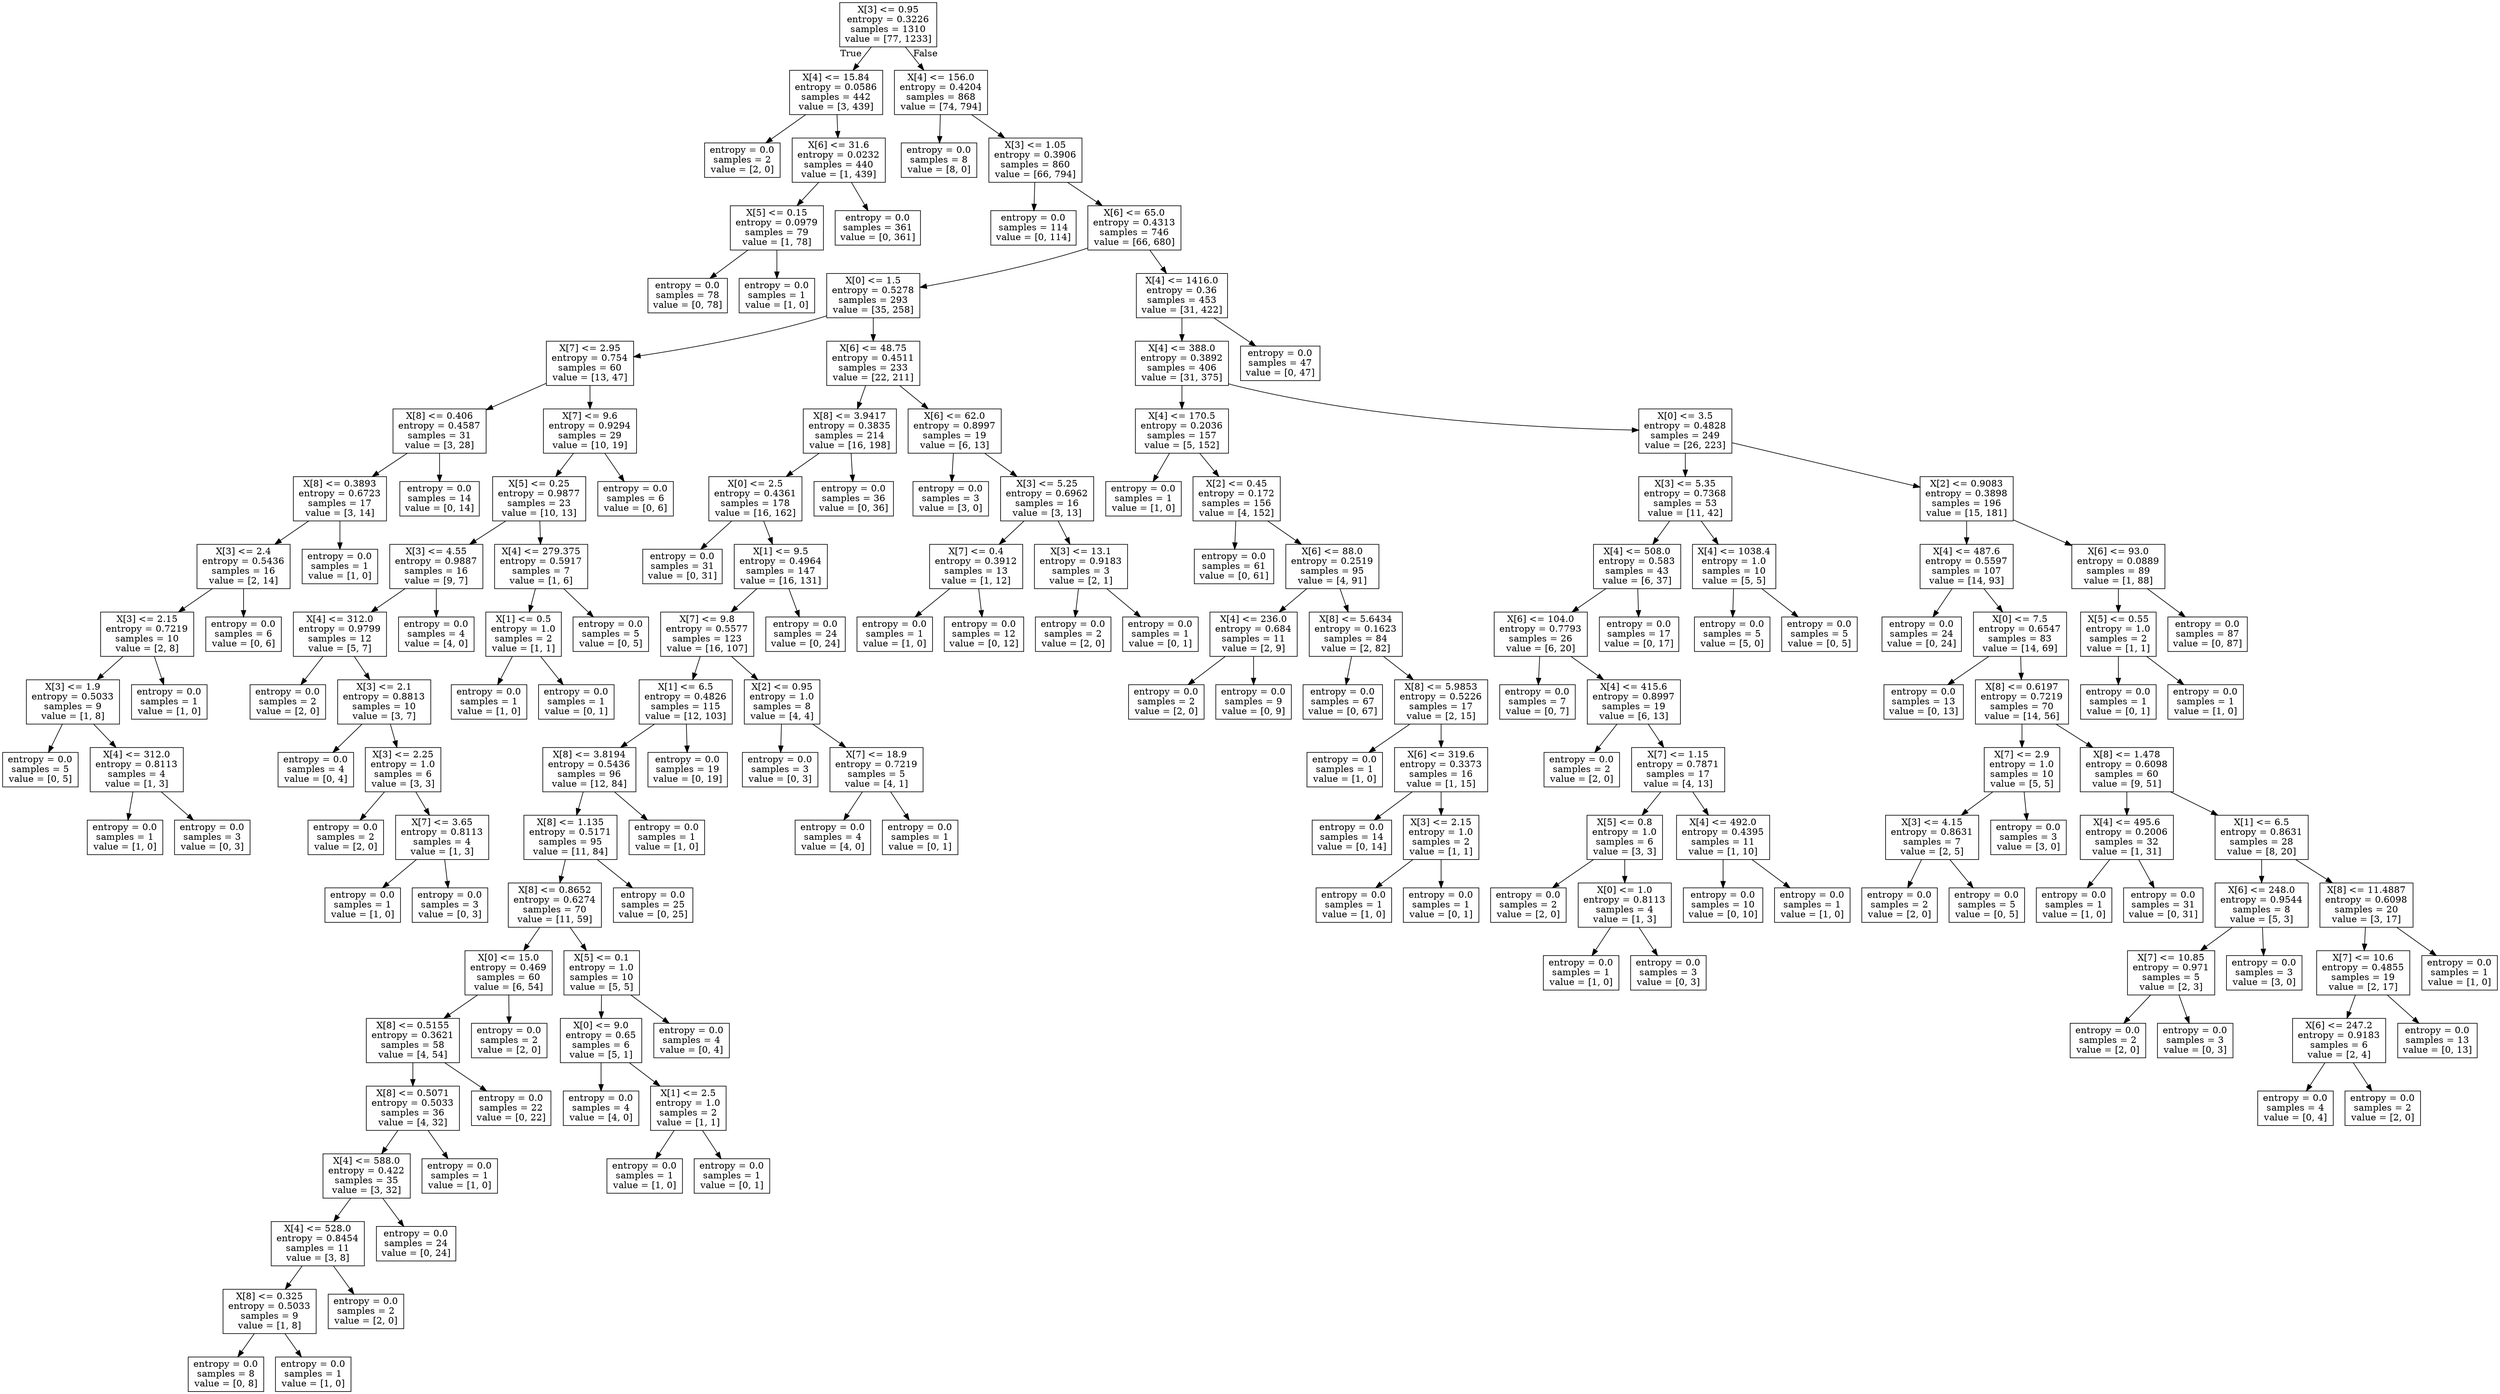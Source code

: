 digraph Tree {
node [shape=box] ;
0 [label="X[3] <= 0.95\nentropy = 0.3226\nsamples = 1310\nvalue = [77, 1233]"] ;
1 [label="X[4] <= 15.84\nentropy = 0.0586\nsamples = 442\nvalue = [3, 439]"] ;
0 -> 1 [labeldistance=2.5, labelangle=45, headlabel="True"] ;
2 [label="entropy = 0.0\nsamples = 2\nvalue = [2, 0]"] ;
1 -> 2 ;
3 [label="X[6] <= 31.6\nentropy = 0.0232\nsamples = 440\nvalue = [1, 439]"] ;
1 -> 3 ;
4 [label="X[5] <= 0.15\nentropy = 0.0979\nsamples = 79\nvalue = [1, 78]"] ;
3 -> 4 ;
5 [label="entropy = 0.0\nsamples = 78\nvalue = [0, 78]"] ;
4 -> 5 ;
6 [label="entropy = 0.0\nsamples = 1\nvalue = [1, 0]"] ;
4 -> 6 ;
7 [label="entropy = 0.0\nsamples = 361\nvalue = [0, 361]"] ;
3 -> 7 ;
8 [label="X[4] <= 156.0\nentropy = 0.4204\nsamples = 868\nvalue = [74, 794]"] ;
0 -> 8 [labeldistance=2.5, labelangle=-45, headlabel="False"] ;
9 [label="entropy = 0.0\nsamples = 8\nvalue = [8, 0]"] ;
8 -> 9 ;
10 [label="X[3] <= 1.05\nentropy = 0.3906\nsamples = 860\nvalue = [66, 794]"] ;
8 -> 10 ;
11 [label="entropy = 0.0\nsamples = 114\nvalue = [0, 114]"] ;
10 -> 11 ;
12 [label="X[6] <= 65.0\nentropy = 0.4313\nsamples = 746\nvalue = [66, 680]"] ;
10 -> 12 ;
13 [label="X[0] <= 1.5\nentropy = 0.5278\nsamples = 293\nvalue = [35, 258]"] ;
12 -> 13 ;
14 [label="X[7] <= 2.95\nentropy = 0.754\nsamples = 60\nvalue = [13, 47]"] ;
13 -> 14 ;
15 [label="X[8] <= 0.406\nentropy = 0.4587\nsamples = 31\nvalue = [3, 28]"] ;
14 -> 15 ;
16 [label="X[8] <= 0.3893\nentropy = 0.6723\nsamples = 17\nvalue = [3, 14]"] ;
15 -> 16 ;
17 [label="X[3] <= 2.4\nentropy = 0.5436\nsamples = 16\nvalue = [2, 14]"] ;
16 -> 17 ;
18 [label="X[3] <= 2.15\nentropy = 0.7219\nsamples = 10\nvalue = [2, 8]"] ;
17 -> 18 ;
19 [label="X[3] <= 1.9\nentropy = 0.5033\nsamples = 9\nvalue = [1, 8]"] ;
18 -> 19 ;
20 [label="entropy = 0.0\nsamples = 5\nvalue = [0, 5]"] ;
19 -> 20 ;
21 [label="X[4] <= 312.0\nentropy = 0.8113\nsamples = 4\nvalue = [1, 3]"] ;
19 -> 21 ;
22 [label="entropy = 0.0\nsamples = 1\nvalue = [1, 0]"] ;
21 -> 22 ;
23 [label="entropy = 0.0\nsamples = 3\nvalue = [0, 3]"] ;
21 -> 23 ;
24 [label="entropy = 0.0\nsamples = 1\nvalue = [1, 0]"] ;
18 -> 24 ;
25 [label="entropy = 0.0\nsamples = 6\nvalue = [0, 6]"] ;
17 -> 25 ;
26 [label="entropy = 0.0\nsamples = 1\nvalue = [1, 0]"] ;
16 -> 26 ;
27 [label="entropy = 0.0\nsamples = 14\nvalue = [0, 14]"] ;
15 -> 27 ;
28 [label="X[7] <= 9.6\nentropy = 0.9294\nsamples = 29\nvalue = [10, 19]"] ;
14 -> 28 ;
29 [label="X[5] <= 0.25\nentropy = 0.9877\nsamples = 23\nvalue = [10, 13]"] ;
28 -> 29 ;
30 [label="X[3] <= 4.55\nentropy = 0.9887\nsamples = 16\nvalue = [9, 7]"] ;
29 -> 30 ;
31 [label="X[4] <= 312.0\nentropy = 0.9799\nsamples = 12\nvalue = [5, 7]"] ;
30 -> 31 ;
32 [label="entropy = 0.0\nsamples = 2\nvalue = [2, 0]"] ;
31 -> 32 ;
33 [label="X[3] <= 2.1\nentropy = 0.8813\nsamples = 10\nvalue = [3, 7]"] ;
31 -> 33 ;
34 [label="entropy = 0.0\nsamples = 4\nvalue = [0, 4]"] ;
33 -> 34 ;
35 [label="X[3] <= 2.25\nentropy = 1.0\nsamples = 6\nvalue = [3, 3]"] ;
33 -> 35 ;
36 [label="entropy = 0.0\nsamples = 2\nvalue = [2, 0]"] ;
35 -> 36 ;
37 [label="X[7] <= 3.65\nentropy = 0.8113\nsamples = 4\nvalue = [1, 3]"] ;
35 -> 37 ;
38 [label="entropy = 0.0\nsamples = 1\nvalue = [1, 0]"] ;
37 -> 38 ;
39 [label="entropy = 0.0\nsamples = 3\nvalue = [0, 3]"] ;
37 -> 39 ;
40 [label="entropy = 0.0\nsamples = 4\nvalue = [4, 0]"] ;
30 -> 40 ;
41 [label="X[4] <= 279.375\nentropy = 0.5917\nsamples = 7\nvalue = [1, 6]"] ;
29 -> 41 ;
42 [label="X[1] <= 0.5\nentropy = 1.0\nsamples = 2\nvalue = [1, 1]"] ;
41 -> 42 ;
43 [label="entropy = 0.0\nsamples = 1\nvalue = [1, 0]"] ;
42 -> 43 ;
44 [label="entropy = 0.0\nsamples = 1\nvalue = [0, 1]"] ;
42 -> 44 ;
45 [label="entropy = 0.0\nsamples = 5\nvalue = [0, 5]"] ;
41 -> 45 ;
46 [label="entropy = 0.0\nsamples = 6\nvalue = [0, 6]"] ;
28 -> 46 ;
47 [label="X[6] <= 48.75\nentropy = 0.4511\nsamples = 233\nvalue = [22, 211]"] ;
13 -> 47 ;
48 [label="X[8] <= 3.9417\nentropy = 0.3835\nsamples = 214\nvalue = [16, 198]"] ;
47 -> 48 ;
49 [label="X[0] <= 2.5\nentropy = 0.4361\nsamples = 178\nvalue = [16, 162]"] ;
48 -> 49 ;
50 [label="entropy = 0.0\nsamples = 31\nvalue = [0, 31]"] ;
49 -> 50 ;
51 [label="X[1] <= 9.5\nentropy = 0.4964\nsamples = 147\nvalue = [16, 131]"] ;
49 -> 51 ;
52 [label="X[7] <= 9.8\nentropy = 0.5577\nsamples = 123\nvalue = [16, 107]"] ;
51 -> 52 ;
53 [label="X[1] <= 6.5\nentropy = 0.4826\nsamples = 115\nvalue = [12, 103]"] ;
52 -> 53 ;
54 [label="X[8] <= 3.8194\nentropy = 0.5436\nsamples = 96\nvalue = [12, 84]"] ;
53 -> 54 ;
55 [label="X[8] <= 1.135\nentropy = 0.5171\nsamples = 95\nvalue = [11, 84]"] ;
54 -> 55 ;
56 [label="X[8] <= 0.8652\nentropy = 0.6274\nsamples = 70\nvalue = [11, 59]"] ;
55 -> 56 ;
57 [label="X[0] <= 15.0\nentropy = 0.469\nsamples = 60\nvalue = [6, 54]"] ;
56 -> 57 ;
58 [label="X[8] <= 0.5155\nentropy = 0.3621\nsamples = 58\nvalue = [4, 54]"] ;
57 -> 58 ;
59 [label="X[8] <= 0.5071\nentropy = 0.5033\nsamples = 36\nvalue = [4, 32]"] ;
58 -> 59 ;
60 [label="X[4] <= 588.0\nentropy = 0.422\nsamples = 35\nvalue = [3, 32]"] ;
59 -> 60 ;
61 [label="X[4] <= 528.0\nentropy = 0.8454\nsamples = 11\nvalue = [3, 8]"] ;
60 -> 61 ;
62 [label="X[8] <= 0.325\nentropy = 0.5033\nsamples = 9\nvalue = [1, 8]"] ;
61 -> 62 ;
63 [label="entropy = 0.0\nsamples = 8\nvalue = [0, 8]"] ;
62 -> 63 ;
64 [label="entropy = 0.0\nsamples = 1\nvalue = [1, 0]"] ;
62 -> 64 ;
65 [label="entropy = 0.0\nsamples = 2\nvalue = [2, 0]"] ;
61 -> 65 ;
66 [label="entropy = 0.0\nsamples = 24\nvalue = [0, 24]"] ;
60 -> 66 ;
67 [label="entropy = 0.0\nsamples = 1\nvalue = [1, 0]"] ;
59 -> 67 ;
68 [label="entropy = 0.0\nsamples = 22\nvalue = [0, 22]"] ;
58 -> 68 ;
69 [label="entropy = 0.0\nsamples = 2\nvalue = [2, 0]"] ;
57 -> 69 ;
70 [label="X[5] <= 0.1\nentropy = 1.0\nsamples = 10\nvalue = [5, 5]"] ;
56 -> 70 ;
71 [label="X[0] <= 9.0\nentropy = 0.65\nsamples = 6\nvalue = [5, 1]"] ;
70 -> 71 ;
72 [label="entropy = 0.0\nsamples = 4\nvalue = [4, 0]"] ;
71 -> 72 ;
73 [label="X[1] <= 2.5\nentropy = 1.0\nsamples = 2\nvalue = [1, 1]"] ;
71 -> 73 ;
74 [label="entropy = 0.0\nsamples = 1\nvalue = [1, 0]"] ;
73 -> 74 ;
75 [label="entropy = 0.0\nsamples = 1\nvalue = [0, 1]"] ;
73 -> 75 ;
76 [label="entropy = 0.0\nsamples = 4\nvalue = [0, 4]"] ;
70 -> 76 ;
77 [label="entropy = 0.0\nsamples = 25\nvalue = [0, 25]"] ;
55 -> 77 ;
78 [label="entropy = 0.0\nsamples = 1\nvalue = [1, 0]"] ;
54 -> 78 ;
79 [label="entropy = 0.0\nsamples = 19\nvalue = [0, 19]"] ;
53 -> 79 ;
80 [label="X[2] <= 0.95\nentropy = 1.0\nsamples = 8\nvalue = [4, 4]"] ;
52 -> 80 ;
81 [label="entropy = 0.0\nsamples = 3\nvalue = [0, 3]"] ;
80 -> 81 ;
82 [label="X[7] <= 18.9\nentropy = 0.7219\nsamples = 5\nvalue = [4, 1]"] ;
80 -> 82 ;
83 [label="entropy = 0.0\nsamples = 4\nvalue = [4, 0]"] ;
82 -> 83 ;
84 [label="entropy = 0.0\nsamples = 1\nvalue = [0, 1]"] ;
82 -> 84 ;
85 [label="entropy = 0.0\nsamples = 24\nvalue = [0, 24]"] ;
51 -> 85 ;
86 [label="entropy = 0.0\nsamples = 36\nvalue = [0, 36]"] ;
48 -> 86 ;
87 [label="X[6] <= 62.0\nentropy = 0.8997\nsamples = 19\nvalue = [6, 13]"] ;
47 -> 87 ;
88 [label="entropy = 0.0\nsamples = 3\nvalue = [3, 0]"] ;
87 -> 88 ;
89 [label="X[3] <= 5.25\nentropy = 0.6962\nsamples = 16\nvalue = [3, 13]"] ;
87 -> 89 ;
90 [label="X[7] <= 0.4\nentropy = 0.3912\nsamples = 13\nvalue = [1, 12]"] ;
89 -> 90 ;
91 [label="entropy = 0.0\nsamples = 1\nvalue = [1, 0]"] ;
90 -> 91 ;
92 [label="entropy = 0.0\nsamples = 12\nvalue = [0, 12]"] ;
90 -> 92 ;
93 [label="X[3] <= 13.1\nentropy = 0.9183\nsamples = 3\nvalue = [2, 1]"] ;
89 -> 93 ;
94 [label="entropy = 0.0\nsamples = 2\nvalue = [2, 0]"] ;
93 -> 94 ;
95 [label="entropy = 0.0\nsamples = 1\nvalue = [0, 1]"] ;
93 -> 95 ;
96 [label="X[4] <= 1416.0\nentropy = 0.36\nsamples = 453\nvalue = [31, 422]"] ;
12 -> 96 ;
97 [label="X[4] <= 388.0\nentropy = 0.3892\nsamples = 406\nvalue = [31, 375]"] ;
96 -> 97 ;
98 [label="X[4] <= 170.5\nentropy = 0.2036\nsamples = 157\nvalue = [5, 152]"] ;
97 -> 98 ;
99 [label="entropy = 0.0\nsamples = 1\nvalue = [1, 0]"] ;
98 -> 99 ;
100 [label="X[2] <= 0.45\nentropy = 0.172\nsamples = 156\nvalue = [4, 152]"] ;
98 -> 100 ;
101 [label="entropy = 0.0\nsamples = 61\nvalue = [0, 61]"] ;
100 -> 101 ;
102 [label="X[6] <= 88.0\nentropy = 0.2519\nsamples = 95\nvalue = [4, 91]"] ;
100 -> 102 ;
103 [label="X[4] <= 236.0\nentropy = 0.684\nsamples = 11\nvalue = [2, 9]"] ;
102 -> 103 ;
104 [label="entropy = 0.0\nsamples = 2\nvalue = [2, 0]"] ;
103 -> 104 ;
105 [label="entropy = 0.0\nsamples = 9\nvalue = [0, 9]"] ;
103 -> 105 ;
106 [label="X[8] <= 5.6434\nentropy = 0.1623\nsamples = 84\nvalue = [2, 82]"] ;
102 -> 106 ;
107 [label="entropy = 0.0\nsamples = 67\nvalue = [0, 67]"] ;
106 -> 107 ;
108 [label="X[8] <= 5.9853\nentropy = 0.5226\nsamples = 17\nvalue = [2, 15]"] ;
106 -> 108 ;
109 [label="entropy = 0.0\nsamples = 1\nvalue = [1, 0]"] ;
108 -> 109 ;
110 [label="X[6] <= 319.6\nentropy = 0.3373\nsamples = 16\nvalue = [1, 15]"] ;
108 -> 110 ;
111 [label="entropy = 0.0\nsamples = 14\nvalue = [0, 14]"] ;
110 -> 111 ;
112 [label="X[3] <= 2.15\nentropy = 1.0\nsamples = 2\nvalue = [1, 1]"] ;
110 -> 112 ;
113 [label="entropy = 0.0\nsamples = 1\nvalue = [1, 0]"] ;
112 -> 113 ;
114 [label="entropy = 0.0\nsamples = 1\nvalue = [0, 1]"] ;
112 -> 114 ;
115 [label="X[0] <= 3.5\nentropy = 0.4828\nsamples = 249\nvalue = [26, 223]"] ;
97 -> 115 ;
116 [label="X[3] <= 5.35\nentropy = 0.7368\nsamples = 53\nvalue = [11, 42]"] ;
115 -> 116 ;
117 [label="X[4] <= 508.0\nentropy = 0.583\nsamples = 43\nvalue = [6, 37]"] ;
116 -> 117 ;
118 [label="X[6] <= 104.0\nentropy = 0.7793\nsamples = 26\nvalue = [6, 20]"] ;
117 -> 118 ;
119 [label="entropy = 0.0\nsamples = 7\nvalue = [0, 7]"] ;
118 -> 119 ;
120 [label="X[4] <= 415.6\nentropy = 0.8997\nsamples = 19\nvalue = [6, 13]"] ;
118 -> 120 ;
121 [label="entropy = 0.0\nsamples = 2\nvalue = [2, 0]"] ;
120 -> 121 ;
122 [label="X[7] <= 1.15\nentropy = 0.7871\nsamples = 17\nvalue = [4, 13]"] ;
120 -> 122 ;
123 [label="X[5] <= 0.8\nentropy = 1.0\nsamples = 6\nvalue = [3, 3]"] ;
122 -> 123 ;
124 [label="entropy = 0.0\nsamples = 2\nvalue = [2, 0]"] ;
123 -> 124 ;
125 [label="X[0] <= 1.0\nentropy = 0.8113\nsamples = 4\nvalue = [1, 3]"] ;
123 -> 125 ;
126 [label="entropy = 0.0\nsamples = 1\nvalue = [1, 0]"] ;
125 -> 126 ;
127 [label="entropy = 0.0\nsamples = 3\nvalue = [0, 3]"] ;
125 -> 127 ;
128 [label="X[4] <= 492.0\nentropy = 0.4395\nsamples = 11\nvalue = [1, 10]"] ;
122 -> 128 ;
129 [label="entropy = 0.0\nsamples = 10\nvalue = [0, 10]"] ;
128 -> 129 ;
130 [label="entropy = 0.0\nsamples = 1\nvalue = [1, 0]"] ;
128 -> 130 ;
131 [label="entropy = 0.0\nsamples = 17\nvalue = [0, 17]"] ;
117 -> 131 ;
132 [label="X[4] <= 1038.4\nentropy = 1.0\nsamples = 10\nvalue = [5, 5]"] ;
116 -> 132 ;
133 [label="entropy = 0.0\nsamples = 5\nvalue = [5, 0]"] ;
132 -> 133 ;
134 [label="entropy = 0.0\nsamples = 5\nvalue = [0, 5]"] ;
132 -> 134 ;
135 [label="X[2] <= 0.9083\nentropy = 0.3898\nsamples = 196\nvalue = [15, 181]"] ;
115 -> 135 ;
136 [label="X[4] <= 487.6\nentropy = 0.5597\nsamples = 107\nvalue = [14, 93]"] ;
135 -> 136 ;
137 [label="entropy = 0.0\nsamples = 24\nvalue = [0, 24]"] ;
136 -> 137 ;
138 [label="X[0] <= 7.5\nentropy = 0.6547\nsamples = 83\nvalue = [14, 69]"] ;
136 -> 138 ;
139 [label="entropy = 0.0\nsamples = 13\nvalue = [0, 13]"] ;
138 -> 139 ;
140 [label="X[8] <= 0.6197\nentropy = 0.7219\nsamples = 70\nvalue = [14, 56]"] ;
138 -> 140 ;
141 [label="X[7] <= 2.9\nentropy = 1.0\nsamples = 10\nvalue = [5, 5]"] ;
140 -> 141 ;
142 [label="X[3] <= 4.15\nentropy = 0.8631\nsamples = 7\nvalue = [2, 5]"] ;
141 -> 142 ;
143 [label="entropy = 0.0\nsamples = 2\nvalue = [2, 0]"] ;
142 -> 143 ;
144 [label="entropy = 0.0\nsamples = 5\nvalue = [0, 5]"] ;
142 -> 144 ;
145 [label="entropy = 0.0\nsamples = 3\nvalue = [3, 0]"] ;
141 -> 145 ;
146 [label="X[8] <= 1.478\nentropy = 0.6098\nsamples = 60\nvalue = [9, 51]"] ;
140 -> 146 ;
147 [label="X[4] <= 495.6\nentropy = 0.2006\nsamples = 32\nvalue = [1, 31]"] ;
146 -> 147 ;
148 [label="entropy = 0.0\nsamples = 1\nvalue = [1, 0]"] ;
147 -> 148 ;
149 [label="entropy = 0.0\nsamples = 31\nvalue = [0, 31]"] ;
147 -> 149 ;
150 [label="X[1] <= 6.5\nentropy = 0.8631\nsamples = 28\nvalue = [8, 20]"] ;
146 -> 150 ;
151 [label="X[6] <= 248.0\nentropy = 0.9544\nsamples = 8\nvalue = [5, 3]"] ;
150 -> 151 ;
152 [label="X[7] <= 10.85\nentropy = 0.971\nsamples = 5\nvalue = [2, 3]"] ;
151 -> 152 ;
153 [label="entropy = 0.0\nsamples = 2\nvalue = [2, 0]"] ;
152 -> 153 ;
154 [label="entropy = 0.0\nsamples = 3\nvalue = [0, 3]"] ;
152 -> 154 ;
155 [label="entropy = 0.0\nsamples = 3\nvalue = [3, 0]"] ;
151 -> 155 ;
156 [label="X[8] <= 11.4887\nentropy = 0.6098\nsamples = 20\nvalue = [3, 17]"] ;
150 -> 156 ;
157 [label="X[7] <= 10.6\nentropy = 0.4855\nsamples = 19\nvalue = [2, 17]"] ;
156 -> 157 ;
158 [label="X[6] <= 247.2\nentropy = 0.9183\nsamples = 6\nvalue = [2, 4]"] ;
157 -> 158 ;
159 [label="entropy = 0.0\nsamples = 4\nvalue = [0, 4]"] ;
158 -> 159 ;
160 [label="entropy = 0.0\nsamples = 2\nvalue = [2, 0]"] ;
158 -> 160 ;
161 [label="entropy = 0.0\nsamples = 13\nvalue = [0, 13]"] ;
157 -> 161 ;
162 [label="entropy = 0.0\nsamples = 1\nvalue = [1, 0]"] ;
156 -> 162 ;
163 [label="X[6] <= 93.0\nentropy = 0.0889\nsamples = 89\nvalue = [1, 88]"] ;
135 -> 163 ;
164 [label="X[5] <= 0.55\nentropy = 1.0\nsamples = 2\nvalue = [1, 1]"] ;
163 -> 164 ;
165 [label="entropy = 0.0\nsamples = 1\nvalue = [0, 1]"] ;
164 -> 165 ;
166 [label="entropy = 0.0\nsamples = 1\nvalue = [1, 0]"] ;
164 -> 166 ;
167 [label="entropy = 0.0\nsamples = 87\nvalue = [0, 87]"] ;
163 -> 167 ;
168 [label="entropy = 0.0\nsamples = 47\nvalue = [0, 47]"] ;
96 -> 168 ;
}